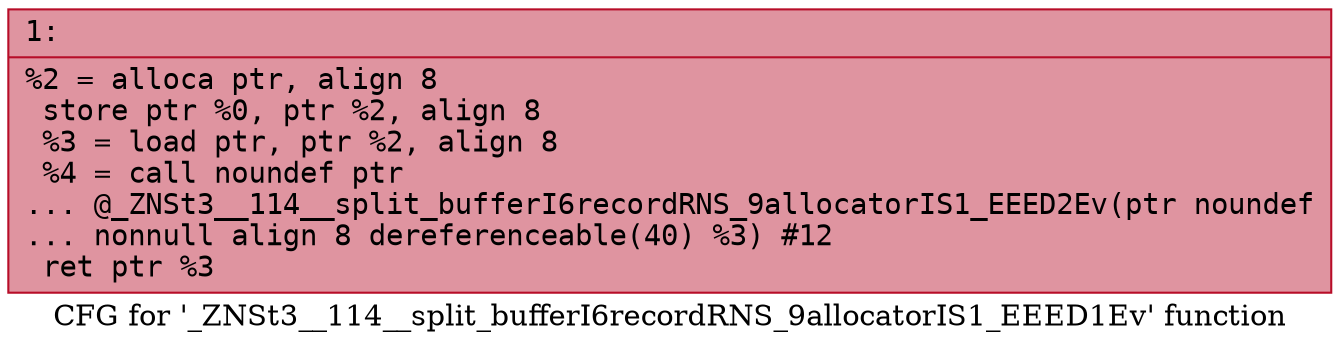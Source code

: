 digraph "CFG for '_ZNSt3__114__split_bufferI6recordRNS_9allocatorIS1_EEED1Ev' function" {
	label="CFG for '_ZNSt3__114__split_bufferI6recordRNS_9allocatorIS1_EEED1Ev' function";

	Node0x6000017636b0 [shape=record,color="#b70d28ff", style=filled, fillcolor="#b70d2870" fontname="Courier",label="{1:\l|  %2 = alloca ptr, align 8\l  store ptr %0, ptr %2, align 8\l  %3 = load ptr, ptr %2, align 8\l  %4 = call noundef ptr\l... @_ZNSt3__114__split_bufferI6recordRNS_9allocatorIS1_EEED2Ev(ptr noundef\l... nonnull align 8 dereferenceable(40) %3) #12\l  ret ptr %3\l}"];
}
